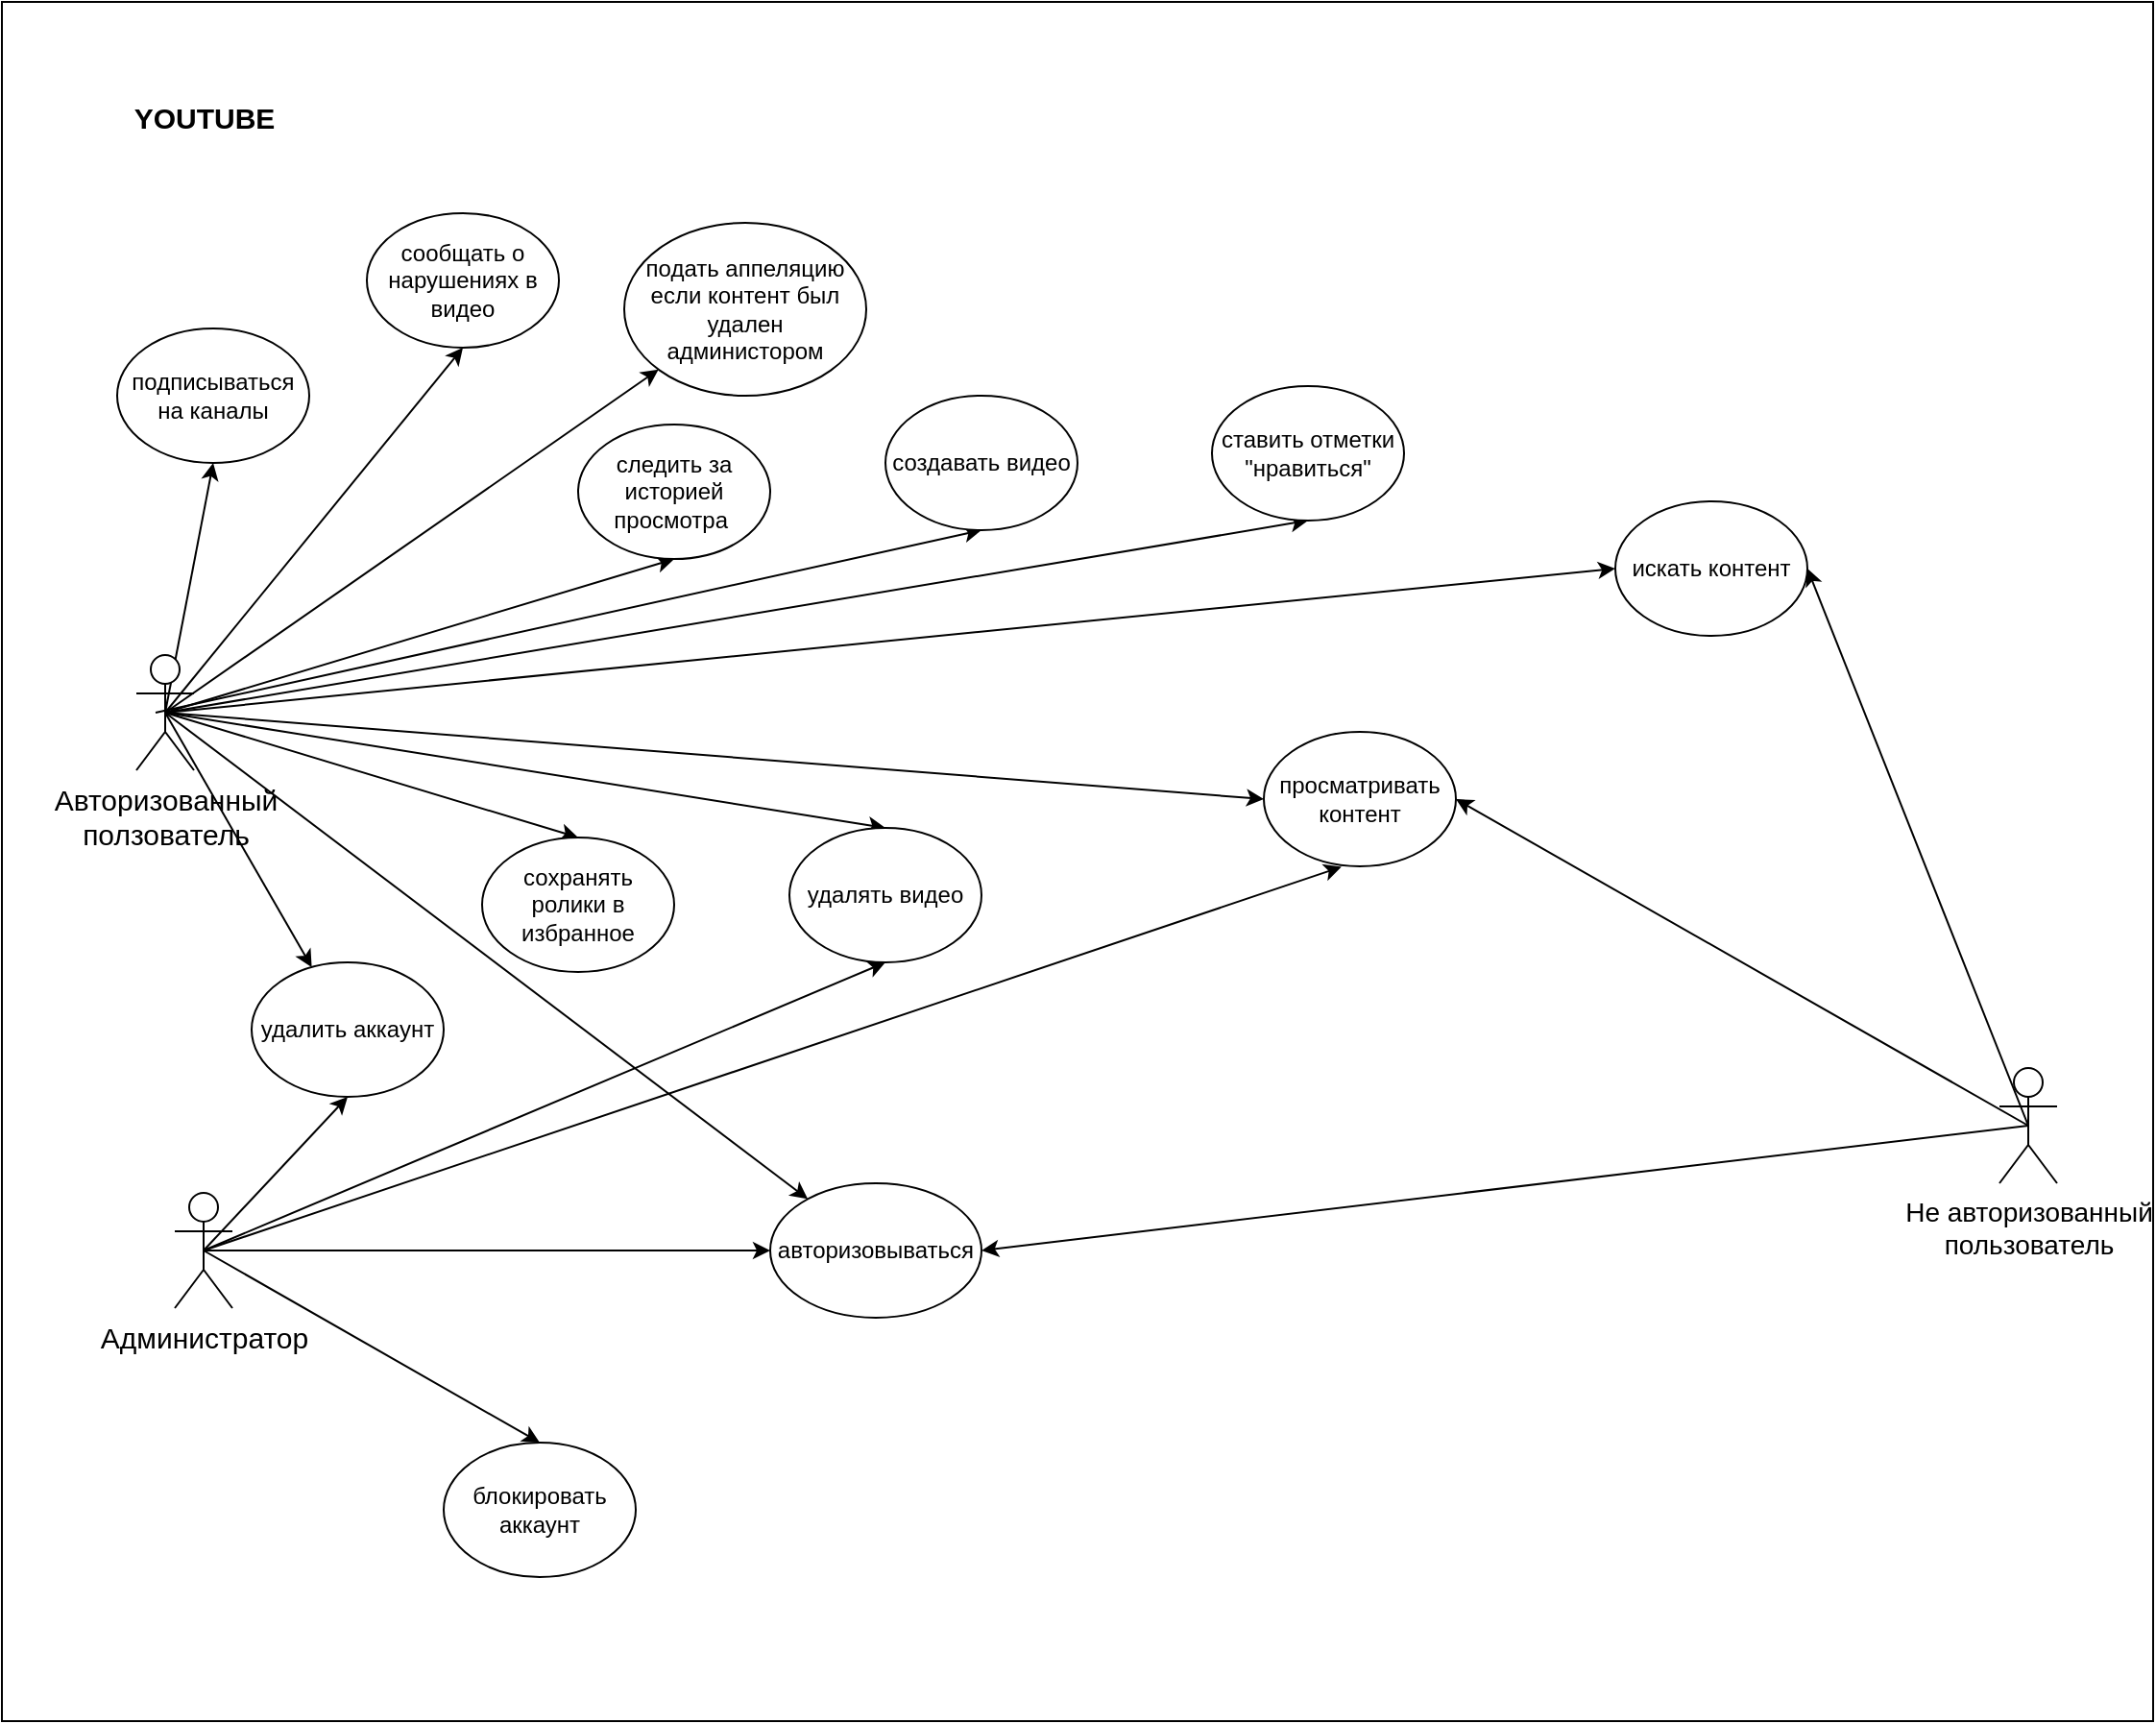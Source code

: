 <mxfile version="20.5.1" type="device"><diagram id="uPKPYLMQ8AtPPW0lNkco" name="Страница 1"><mxGraphModel dx="1673" dy="918" grid="1" gridSize="10" guides="1" tooltips="1" connect="1" arrows="1" fold="1" page="1" pageScale="1" pageWidth="827" pageHeight="1169" math="0" shadow="0"><root><mxCell id="0"/><mxCell id="1" parent="0"/><mxCell id="2r_y87c3Zp9h44YANdan-2" value="" style="rounded=0;whiteSpace=wrap;html=1;" parent="1" vertex="1"><mxGeometry x="70" y="80" width="1120" height="895" as="geometry"/></mxCell><mxCell id="2r_y87c3Zp9h44YANdan-3" value="&lt;b&gt;&lt;font style=&quot;font-size: 15px;&quot;&gt;YOUTUBE&lt;/font&gt;&lt;/b&gt;" style="text;html=1;resizable=0;autosize=1;align=center;verticalAlign=middle;points=[];fillColor=none;strokeColor=none;rounded=0;" parent="1" vertex="1"><mxGeometry x="125" y="125" width="100" height="30" as="geometry"/></mxCell><mxCell id="2r_y87c3Zp9h44YANdan-42" style="rounded=0;orthogonalLoop=1;jettySize=auto;html=1;exitX=0.5;exitY=0.5;exitDx=0;exitDy=0;exitPerimeter=0;fontSize=12;" parent="1" source="2r_y87c3Zp9h44YANdan-4" target="2r_y87c3Zp9h44YANdan-17" edge="1"><mxGeometry relative="1" as="geometry"/></mxCell><mxCell id="2r_y87c3Zp9h44YANdan-43" style="rounded=0;orthogonalLoop=1;jettySize=auto;html=1;exitX=0.5;exitY=0.5;exitDx=0;exitDy=0;exitPerimeter=0;entryX=0.5;entryY=0;entryDx=0;entryDy=0;fontSize=12;" parent="1" source="2r_y87c3Zp9h44YANdan-4" target="2r_y87c3Zp9h44YANdan-40" edge="1"><mxGeometry relative="1" as="geometry"/></mxCell><mxCell id="2r_y87c3Zp9h44YANdan-45" style="rounded=0;orthogonalLoop=1;jettySize=auto;html=1;exitX=0.5;exitY=0.5;exitDx=0;exitDy=0;exitPerimeter=0;fontSize=12;" parent="1" source="2r_y87c3Zp9h44YANdan-4" target="2r_y87c3Zp9h44YANdan-11" edge="1"><mxGeometry relative="1" as="geometry"/></mxCell><mxCell id="2r_y87c3Zp9h44YANdan-49" style="rounded=0;orthogonalLoop=1;jettySize=auto;html=1;exitX=0.5;exitY=0.5;exitDx=0;exitDy=0;exitPerimeter=0;fontSize=12;entryX=0;entryY=0.5;entryDx=0;entryDy=0;" parent="1" source="2r_y87c3Zp9h44YANdan-4" target="2r_y87c3Zp9h44YANdan-12" edge="1"><mxGeometry relative="1" as="geometry"><mxPoint x="590" y="485" as="targetPoint"/></mxGeometry></mxCell><mxCell id="2r_y87c3Zp9h44YANdan-51" style="rounded=0;orthogonalLoop=1;jettySize=auto;html=1;entryX=0.5;entryY=1;entryDx=0;entryDy=0;fontSize=12;" parent="1" target="2r_y87c3Zp9h44YANdan-15" edge="1"><mxGeometry relative="1" as="geometry"><mxPoint x="150" y="450" as="sourcePoint"/></mxGeometry></mxCell><mxCell id="2r_y87c3Zp9h44YANdan-52" style="rounded=0;orthogonalLoop=1;jettySize=auto;html=1;exitX=0.5;exitY=0.5;exitDx=0;exitDy=0;exitPerimeter=0;entryX=0.5;entryY=1;entryDx=0;entryDy=0;fontSize=12;" parent="1" source="2r_y87c3Zp9h44YANdan-4" target="2r_y87c3Zp9h44YANdan-8" edge="1"><mxGeometry relative="1" as="geometry"/></mxCell><mxCell id="2r_y87c3Zp9h44YANdan-54" style="rounded=0;orthogonalLoop=1;jettySize=auto;html=1;exitX=0.5;exitY=0.5;exitDx=0;exitDy=0;exitPerimeter=0;entryX=0;entryY=0.5;entryDx=0;entryDy=0;fontSize=12;" parent="1" source="2r_y87c3Zp9h44YANdan-4" target="2r_y87c3Zp9h44YANdan-18" edge="1"><mxGeometry relative="1" as="geometry"/></mxCell><mxCell id="2r_y87c3Zp9h44YANdan-55" style="rounded=0;orthogonalLoop=1;jettySize=auto;html=1;exitX=0.5;exitY=0.5;exitDx=0;exitDy=0;exitPerimeter=0;entryX=0.5;entryY=1;entryDx=0;entryDy=0;fontSize=12;" parent="1" source="2r_y87c3Zp9h44YANdan-4" target="2r_y87c3Zp9h44YANdan-13" edge="1"><mxGeometry relative="1" as="geometry"/></mxCell><mxCell id="2r_y87c3Zp9h44YANdan-56" style="rounded=0;orthogonalLoop=1;jettySize=auto;html=1;exitX=0.5;exitY=0.5;exitDx=0;exitDy=0;exitPerimeter=0;entryX=0.5;entryY=1;entryDx=0;entryDy=0;fontSize=12;" parent="1" source="2r_y87c3Zp9h44YANdan-4" target="2r_y87c3Zp9h44YANdan-10" edge="1"><mxGeometry relative="1" as="geometry"/></mxCell><mxCell id="2r_y87c3Zp9h44YANdan-57" style="rounded=0;orthogonalLoop=1;jettySize=auto;html=1;exitX=0.5;exitY=0.5;exitDx=0;exitDy=0;exitPerimeter=0;fontSize=12;" parent="1" source="2r_y87c3Zp9h44YANdan-4" target="2r_y87c3Zp9h44YANdan-16" edge="1"><mxGeometry relative="1" as="geometry"/></mxCell><mxCell id="2r_y87c3Zp9h44YANdan-58" style="rounded=0;orthogonalLoop=1;jettySize=auto;html=1;exitX=0.5;exitY=0.5;exitDx=0;exitDy=0;exitPerimeter=0;entryX=0.5;entryY=1;entryDx=0;entryDy=0;fontSize=12;" parent="1" source="2r_y87c3Zp9h44YANdan-4" target="2r_y87c3Zp9h44YANdan-14" edge="1"><mxGeometry relative="1" as="geometry"/></mxCell><mxCell id="2r_y87c3Zp9h44YANdan-59" style="rounded=0;orthogonalLoop=1;jettySize=auto;html=1;exitX=0.5;exitY=0.5;exitDx=0;exitDy=0;exitPerimeter=0;entryX=0.5;entryY=0;entryDx=0;entryDy=0;fontSize=12;" parent="1" source="2r_y87c3Zp9h44YANdan-4" target="2r_y87c3Zp9h44YANdan-9" edge="1"><mxGeometry relative="1" as="geometry"/></mxCell><mxCell id="2r_y87c3Zp9h44YANdan-4" value="&lt;div&gt;Авторизованный&lt;/div&gt;&lt;div&gt;ползователь&lt;br&gt;&lt;/div&gt;" style="shape=umlActor;verticalLabelPosition=bottom;verticalAlign=top;html=1;outlineConnect=0;fontSize=15;" parent="1" vertex="1"><mxGeometry x="140" y="420" width="30" height="60" as="geometry"/></mxCell><mxCell id="2r_y87c3Zp9h44YANdan-47" style="rounded=0;orthogonalLoop=1;jettySize=auto;html=1;exitX=0.5;exitY=0.5;exitDx=0;exitDy=0;exitPerimeter=0;entryX=1;entryY=0.5;entryDx=0;entryDy=0;fontSize=12;" parent="1" source="2r_y87c3Zp9h44YANdan-5" target="2r_y87c3Zp9h44YANdan-11" edge="1"><mxGeometry relative="1" as="geometry"/></mxCell><mxCell id="2r_y87c3Zp9h44YANdan-48" style="rounded=0;orthogonalLoop=1;jettySize=auto;html=1;exitX=0.5;exitY=0.5;exitDx=0;exitDy=0;exitPerimeter=0;entryX=1;entryY=0.5;entryDx=0;entryDy=0;fontSize=12;" parent="1" source="2r_y87c3Zp9h44YANdan-5" target="2r_y87c3Zp9h44YANdan-12" edge="1"><mxGeometry relative="1" as="geometry"/></mxCell><mxCell id="2r_y87c3Zp9h44YANdan-53" style="rounded=0;orthogonalLoop=1;jettySize=auto;html=1;exitX=0.5;exitY=0.5;exitDx=0;exitDy=0;exitPerimeter=0;entryX=1;entryY=0.5;entryDx=0;entryDy=0;fontSize=12;" parent="1" source="2r_y87c3Zp9h44YANdan-5" target="2r_y87c3Zp9h44YANdan-18" edge="1"><mxGeometry relative="1" as="geometry"/></mxCell><mxCell id="2r_y87c3Zp9h44YANdan-5" value="&lt;div style=&quot;font-size: 14px;&quot;&gt;&lt;font style=&quot;font-size: 14px;&quot;&gt;Не авторизованный&lt;/font&gt;&lt;/div&gt;&lt;div style=&quot;font-size: 14px;&quot;&gt;&lt;font style=&quot;font-size: 14px;&quot;&gt;пользователь&lt;br&gt;&lt;/font&gt;&lt;/div&gt;" style="shape=umlActor;verticalLabelPosition=bottom;verticalAlign=top;html=1;outlineConnect=0;fontSize=15;" parent="1" vertex="1"><mxGeometry x="1110" y="635" width="30" height="60" as="geometry"/></mxCell><mxCell id="2r_y87c3Zp9h44YANdan-41" style="rounded=0;orthogonalLoop=1;jettySize=auto;html=1;exitX=0.5;exitY=0.5;exitDx=0;exitDy=0;exitPerimeter=0;entryX=0.5;entryY=1;entryDx=0;entryDy=0;fontSize=12;" parent="1" source="2r_y87c3Zp9h44YANdan-6" target="2r_y87c3Zp9h44YANdan-17" edge="1"><mxGeometry relative="1" as="geometry"/></mxCell><mxCell id="2r_y87c3Zp9h44YANdan-44" style="rounded=0;orthogonalLoop=1;jettySize=auto;html=1;exitX=0.5;exitY=0.5;exitDx=0;exitDy=0;exitPerimeter=0;entryX=0.5;entryY=1;entryDx=0;entryDy=0;fontSize=12;" parent="1" source="2r_y87c3Zp9h44YANdan-6" target="2r_y87c3Zp9h44YANdan-40" edge="1"><mxGeometry relative="1" as="geometry"/></mxCell><mxCell id="2r_y87c3Zp9h44YANdan-46" style="rounded=0;orthogonalLoop=1;jettySize=auto;html=1;exitX=0.5;exitY=0.5;exitDx=0;exitDy=0;exitPerimeter=0;entryX=0;entryY=0.5;entryDx=0;entryDy=0;fontSize=12;" parent="1" source="2r_y87c3Zp9h44YANdan-6" target="2r_y87c3Zp9h44YANdan-11" edge="1"><mxGeometry relative="1" as="geometry"/></mxCell><mxCell id="2r_y87c3Zp9h44YANdan-50" style="rounded=0;orthogonalLoop=1;jettySize=auto;html=1;exitX=0.5;exitY=0.5;exitDx=0;exitDy=0;exitPerimeter=0;entryX=0.404;entryY=1.004;entryDx=0;entryDy=0;entryPerimeter=0;fontSize=12;" parent="1" source="2r_y87c3Zp9h44YANdan-6" target="2r_y87c3Zp9h44YANdan-12" edge="1"><mxGeometry relative="1" as="geometry"/></mxCell><mxCell id="2r_y87c3Zp9h44YANdan-61" style="rounded=0;orthogonalLoop=1;jettySize=auto;html=1;exitX=0.5;exitY=0.5;exitDx=0;exitDy=0;exitPerimeter=0;entryX=0.5;entryY=0;entryDx=0;entryDy=0;fontSize=12;" parent="1" source="2r_y87c3Zp9h44YANdan-6" target="2r_y87c3Zp9h44YANdan-60" edge="1"><mxGeometry relative="1" as="geometry"/></mxCell><mxCell id="2r_y87c3Zp9h44YANdan-6" value="&lt;font style=&quot;font-size: 15px;&quot;&gt;Администратор&lt;/font&gt;" style="shape=umlActor;verticalLabelPosition=bottom;verticalAlign=top;html=1;outlineConnect=0;fontSize=15;" parent="1" vertex="1"><mxGeometry x="160" y="700" width="30" height="60" as="geometry"/></mxCell><mxCell id="2r_y87c3Zp9h44YANdan-8" value="&lt;div&gt;ставить отметки&lt;/div&gt;&lt;div&gt;&quot;нравиться&quot;&lt;br&gt;&lt;/div&gt;" style="ellipse;whiteSpace=wrap;html=1;fontSize=12;" parent="1" vertex="1"><mxGeometry x="700" y="280" width="100" height="70" as="geometry"/></mxCell><mxCell id="2r_y87c3Zp9h44YANdan-10" value="подписываться на каналы" style="ellipse;whiteSpace=wrap;html=1;fontSize=12;" parent="1" vertex="1"><mxGeometry x="130" y="250" width="100" height="70" as="geometry"/></mxCell><mxCell id="2r_y87c3Zp9h44YANdan-11" value="авторизовываться" style="ellipse;whiteSpace=wrap;html=1;fontSize=12;" parent="1" vertex="1"><mxGeometry x="470" y="695" width="110" height="70" as="geometry"/></mxCell><mxCell id="2r_y87c3Zp9h44YANdan-12" value="просматривать контент" style="ellipse;whiteSpace=wrap;html=1;fontSize=12;" parent="1" vertex="1"><mxGeometry x="727" y="460" width="100" height="70" as="geometry"/></mxCell><mxCell id="2r_y87c3Zp9h44YANdan-13" value="следить за историей просмотра&amp;nbsp; " style="ellipse;whiteSpace=wrap;html=1;fontSize=12;" parent="1" vertex="1"><mxGeometry x="370" y="300" width="100" height="70" as="geometry"/></mxCell><mxCell id="2r_y87c3Zp9h44YANdan-14" value="сообщать о нарушениях в видео" style="ellipse;whiteSpace=wrap;html=1;fontSize=12;" parent="1" vertex="1"><mxGeometry x="260" y="190" width="100" height="70" as="geometry"/></mxCell><mxCell id="2r_y87c3Zp9h44YANdan-16" value="подать аппеляцию если контент был удален администором" style="ellipse;whiteSpace=wrap;html=1;fontSize=12;" parent="1" vertex="1"><mxGeometry x="394" y="195" width="126" height="90" as="geometry"/></mxCell><mxCell id="2r_y87c3Zp9h44YANdan-17" value="удалить аккаунт" style="ellipse;whiteSpace=wrap;html=1;fontSize=12;" parent="1" vertex="1"><mxGeometry x="200" y="580" width="100" height="70" as="geometry"/></mxCell><mxCell id="2r_y87c3Zp9h44YANdan-18" value="искать контент" style="ellipse;whiteSpace=wrap;html=1;fontSize=12;" parent="1" vertex="1"><mxGeometry x="910" y="340" width="100" height="70" as="geometry"/></mxCell><mxCell id="2r_y87c3Zp9h44YANdan-9" value="сохранять ролики в избранное" style="ellipse;whiteSpace=wrap;html=1;fontSize=12;" parent="1" vertex="1"><mxGeometry x="320" y="515" width="100" height="70" as="geometry"/></mxCell><mxCell id="2r_y87c3Zp9h44YANdan-15" value="создавать видео " style="ellipse;whiteSpace=wrap;html=1;fontSize=12;" parent="1" vertex="1"><mxGeometry x="530" y="285" width="100" height="70" as="geometry"/></mxCell><mxCell id="2r_y87c3Zp9h44YANdan-40" value="удалять видео " style="ellipse;whiteSpace=wrap;html=1;fontSize=12;" parent="1" vertex="1"><mxGeometry x="480" y="510" width="100" height="70" as="geometry"/></mxCell><mxCell id="2r_y87c3Zp9h44YANdan-60" value="блокировать аккаунт" style="ellipse;whiteSpace=wrap;html=1;fontSize=12;" parent="1" vertex="1"><mxGeometry x="300" y="830" width="100" height="70" as="geometry"/></mxCell></root></mxGraphModel></diagram></mxfile>